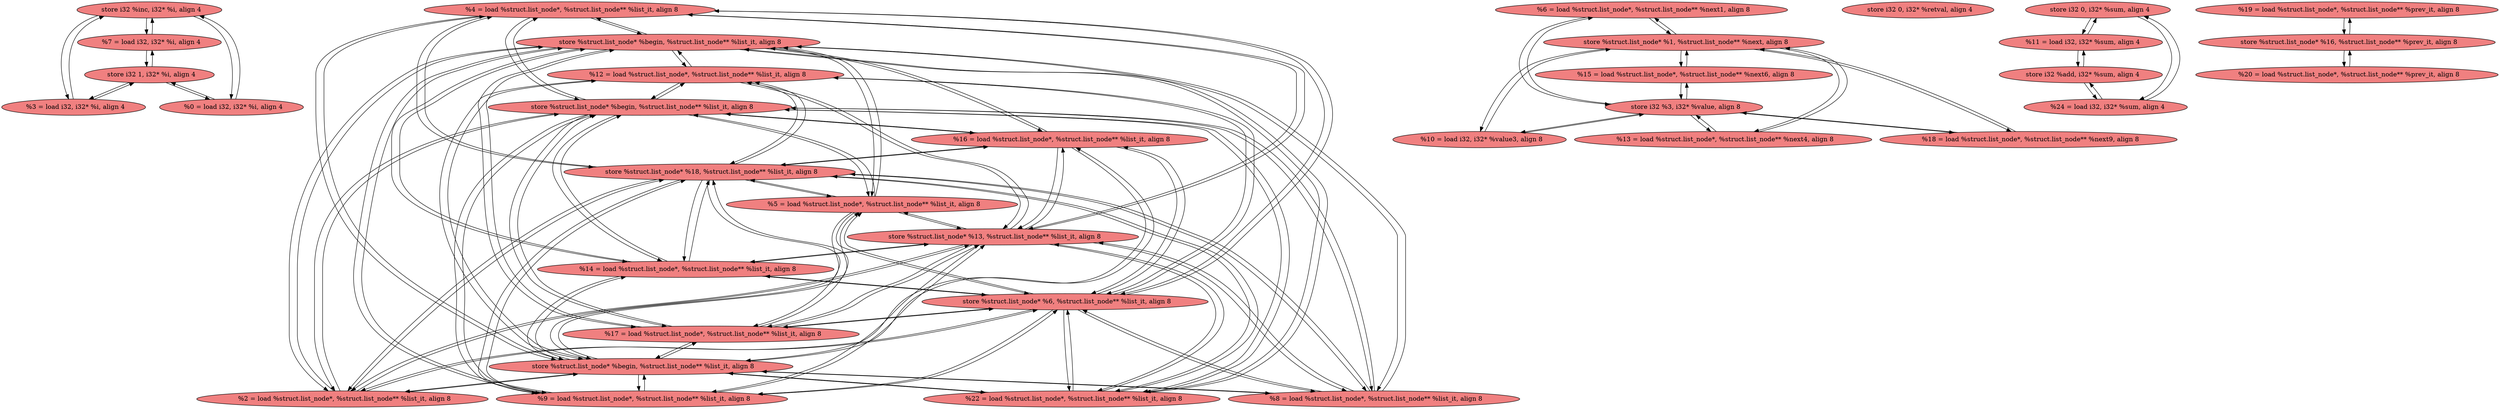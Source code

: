 
digraph G {


node34 [fillcolor=lightcoral,label="  store i32 %inc, i32* %i, align 4",shape=ellipse,style=filled ]
node30 [fillcolor=lightcoral,label="  %7 = load i32, i32* %i, align 4",shape=ellipse,style=filled ]
node28 [fillcolor=lightcoral,label="  %4 = load %struct.list_node*, %struct.list_node** %list_it, align 8",shape=ellipse,style=filled ]
node25 [fillcolor=lightcoral,label="  store %struct.list_node* %begin, %struct.list_node** %list_it, align 8",shape=ellipse,style=filled ]
node33 [fillcolor=lightcoral,label="  %2 = load %struct.list_node*, %struct.list_node** %list_it, align 8",shape=ellipse,style=filled ]
node22 [fillcolor=lightcoral,label="  %6 = load %struct.list_node*, %struct.list_node** %next1, align 8",shape=ellipse,style=filled ]
node35 [fillcolor=lightcoral,label="  store %struct.list_node* %begin, %struct.list_node** %list_it, align 8",shape=ellipse,style=filled ]
node21 [fillcolor=lightcoral,label="  store %struct.list_node* %1, %struct.list_node** %next, align 8",shape=ellipse,style=filled ]
node29 [fillcolor=lightcoral,label="  %3 = load i32, i32* %i, align 4",shape=ellipse,style=filled ]
node20 [fillcolor=lightcoral,label="  %10 = load i32, i32* %value3, align 8",shape=ellipse,style=filled ]
node19 [fillcolor=lightcoral,label="  store i32 0, i32* %retval, align 4",shape=ellipse,style=filled ]
node18 [fillcolor=lightcoral,label="  %0 = load i32, i32* %i, align 4",shape=ellipse,style=filled ]
node31 [fillcolor=lightcoral,label="  store i32 %3, i32* %value, align 8",shape=ellipse,style=filled ]
node17 [fillcolor=lightcoral,label="  store %struct.list_node* %6, %struct.list_node** %list_it, align 8",shape=ellipse,style=filled ]
node27 [fillcolor=lightcoral,label="  store i32 0, i32* %sum, align 4",shape=ellipse,style=filled ]
node16 [fillcolor=lightcoral,label="  %8 = load %struct.list_node*, %struct.list_node** %list_it, align 8",shape=ellipse,style=filled ]
node4 [fillcolor=lightcoral,label="  %22 = load %struct.list_node*, %struct.list_node** %list_it, align 8",shape=ellipse,style=filled ]
node8 [fillcolor=lightcoral,label="  %13 = load %struct.list_node*, %struct.list_node** %next4, align 8",shape=ellipse,style=filled ]
node26 [fillcolor=lightcoral,label="  %11 = load i32, i32* %sum, align 4",shape=ellipse,style=filled ]
node15 [fillcolor=lightcoral,label="  %18 = load %struct.list_node*, %struct.list_node** %next9, align 8",shape=ellipse,style=filled ]
node0 [fillcolor=lightcoral,label="  %19 = load %struct.list_node*, %struct.list_node** %prev_it, align 8",shape=ellipse,style=filled ]
node24 [fillcolor=lightcoral,label="  %24 = load i32, i32* %sum, align 4",shape=ellipse,style=filled ]
node11 [fillcolor=lightcoral,label="  %9 = load %struct.list_node*, %struct.list_node** %list_it, align 8",shape=ellipse,style=filled ]
node3 [fillcolor=lightcoral,label="  store %struct.list_node* %16, %struct.list_node** %prev_it, align 8",shape=ellipse,style=filled ]
node2 [fillcolor=lightcoral,label="  %17 = load %struct.list_node*, %struct.list_node** %list_it, align 8",shape=ellipse,style=filled ]
node32 [fillcolor=lightcoral,label="  store %struct.list_node* %13, %struct.list_node** %list_it, align 8",shape=ellipse,style=filled ]
node12 [fillcolor=lightcoral,label="  %20 = load %struct.list_node*, %struct.list_node** %prev_it, align 8",shape=ellipse,style=filled ]
node13 [fillcolor=lightcoral,label="  store i32 1, i32* %i, align 4",shape=ellipse,style=filled ]
node1 [fillcolor=lightcoral,label="  store %struct.list_node* %18, %struct.list_node** %list_it, align 8",shape=ellipse,style=filled ]
node6 [fillcolor=lightcoral,label="  %14 = load %struct.list_node*, %struct.list_node** %list_it, align 8",shape=ellipse,style=filled ]
node14 [fillcolor=lightcoral,label="  %5 = load %struct.list_node*, %struct.list_node** %list_it, align 8",shape=ellipse,style=filled ]
node7 [fillcolor=lightcoral,label="  %16 = load %struct.list_node*, %struct.list_node** %list_it, align 8",shape=ellipse,style=filled ]
node23 [fillcolor=lightcoral,label="  store %struct.list_node* %begin, %struct.list_node** %list_it, align 8",shape=ellipse,style=filled ]
node9 [fillcolor=lightcoral,label="  %12 = load %struct.list_node*, %struct.list_node** %list_it, align 8",shape=ellipse,style=filled ]
node5 [fillcolor=lightcoral,label="  %15 = load %struct.list_node*, %struct.list_node** %next6, align 8",shape=ellipse,style=filled ]
node10 [fillcolor=lightcoral,label="  store i32 %add, i32* %sum, align 4",shape=ellipse,style=filled ]

node35->node7 [ ]
node7->node35 [ ]
node6->node35 [ ]
node11->node35 [ ]
node6->node1 [ ]
node1->node6 [ ]
node27->node24 [ ]
node21->node8 [ ]
node24->node27 [ ]
node17->node7 [ ]
node17->node28 [ ]
node17->node6 [ ]
node6->node17 [ ]
node16->node17 [ ]
node17->node16 [ ]
node28->node32 [ ]
node25->node14 [ ]
node32->node14 [ ]
node2->node35 [ ]
node7->node17 [ ]
node35->node14 [ ]
node14->node35 [ ]
node14->node32 [ ]
node31->node15 [ ]
node25->node2 [ ]
node15->node31 [ ]
node31->node8 [ ]
node30->node13 [ ]
node17->node11 [ ]
node9->node23 [ ]
node14->node25 [ ]
node29->node13 [ ]
node13->node18 [ ]
node34->node30 [ ]
node30->node34 [ ]
node2->node23 [ ]
node34->node18 [ ]
node18->node34 [ ]
node16->node35 [ ]
node35->node16 [ ]
node17->node33 [ ]
node33->node17 [ ]
node28->node23 [ ]
node35->node4 [ ]
node16->node32 [ ]
node4->node23 [ ]
node22->node31 [ ]
node21->node5 [ ]
node23->node9 [ ]
node33->node23 [ ]
node32->node16 [ ]
node11->node23 [ ]
node16->node23 [ ]
node35->node11 [ ]
node23->node16 [ ]
node31->node5 [ ]
node1->node7 [ ]
node35->node9 [ ]
node16->node1 [ ]
node2->node17 [ ]
node1->node16 [ ]
node11->node25 [ ]
node27->node26 [ ]
node18->node13 [ ]
node25->node11 [ ]
node35->node2 [ ]
node9->node32 [ ]
node9->node17 [ ]
node11->node1 [ ]
node1->node11 [ ]
node25->node9 [ ]
node32->node11 [ ]
node1->node9 [ ]
node35->node28 [ ]
node33->node1 [ ]
node28->node17 [ ]
node23->node14 [ ]
node2->node1 [ ]
node9->node35 [ ]
node25->node28 [ ]
node12->node3 [ ]
node1->node28 [ ]
node1->node2 [ ]
node9->node25 [ ]
node33->node35 [ ]
node24->node10 [ ]
node32->node28 [ ]
node31->node20 [ ]
node4->node35 [ ]
node8->node21 [ ]
node1->node4 [ ]
node32->node9 [ ]
node10->node24 [ ]
node29->node34 [ ]
node4->node25 [ ]
node2->node32 [ ]
node4->node32 [ ]
node5->node31 [ ]
node1->node14 [ ]
node32->node7 [ ]
node17->node9 [ ]
node6->node25 [ ]
node8->node31 [ ]
node21->node22 [ ]
node28->node1 [ ]
node25->node6 [ ]
node15->node21 [ ]
node3->node12 [ ]
node25->node16 [ ]
node28->node25 [ ]
node23->node11 [ ]
node9->node1 [ ]
node23->node33 [ ]
node11->node32 [ ]
node32->node2 [ ]
node23->node28 [ ]
node21->node15 [ ]
node35->node6 [ ]
node23->node2 [ ]
node16->node25 [ ]
node17->node2 [ ]
node32->node6 [ ]
node26->node10 [ ]
node13->node30 [ ]
node5->node21 [ ]
node17->node4 [ ]
node7->node32 [ ]
node10->node26 [ ]
node2->node25 [ ]
node7->node23 [ ]
node33->node32 [ ]
node13->node29 [ ]
node7->node1 [ ]
node11->node17 [ ]
node23->node7 [ ]
node20->node31 [ ]
node22->node21 [ ]
node26->node27 [ ]
node32->node4 [ ]
node0->node3 [ ]
node4->node17 [ ]
node28->node35 [ ]
node14->node17 [ ]
node17->node14 [ ]
node34->node29 [ ]
node4->node1 [ ]
node7->node25 [ ]
node25->node7 [ ]
node20->node21 [ ]
node23->node4 [ ]
node14->node23 [ ]
node21->node20 [ ]
node25->node4 [ ]
node32->node33 [ ]
node1->node33 [ ]
node31->node22 [ ]
node33->node25 [ ]
node35->node33 [ ]
node25->node33 [ ]
node3->node0 [ ]
node14->node1 [ ]
node6->node23 [ ]
node6->node32 [ ]
node23->node6 [ ]


}
